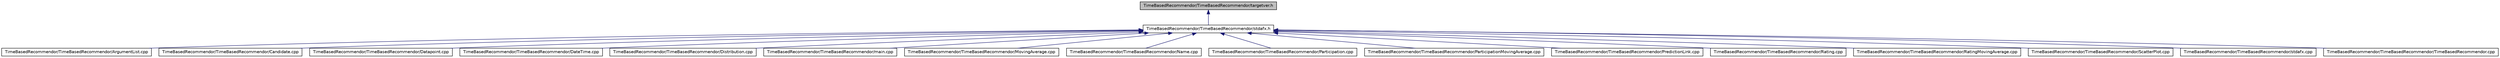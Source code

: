 digraph G
{
  edge [fontname="Helvetica",fontsize="10",labelfontname="Helvetica",labelfontsize="10"];
  node [fontname="Helvetica",fontsize="10",shape=record];
  Node1 [label="TimeBasedRecommendor/TimeBasedRecommendor/targetver.h",height=0.2,width=0.4,color="black", fillcolor="grey75", style="filled" fontcolor="black"];
  Node1 -> Node2 [dir=back,color="midnightblue",fontsize="10",style="solid",fontname="Helvetica"];
  Node2 [label="TimeBasedRecommendor/TimeBasedRecommendor/stdafx.h",height=0.2,width=0.4,color="black", fillcolor="white", style="filled",URL="$stdafx_8h.html"];
  Node2 -> Node3 [dir=back,color="midnightblue",fontsize="10",style="solid",fontname="Helvetica"];
  Node3 [label="TimeBasedRecommendor/TimeBasedRecommendor/ArgumentList.cpp",height=0.2,width=0.4,color="black", fillcolor="white", style="filled",URL="$_argument_list_8cpp.html"];
  Node2 -> Node4 [dir=back,color="midnightblue",fontsize="10",style="solid",fontname="Helvetica"];
  Node4 [label="TimeBasedRecommendor/TimeBasedRecommendor/Candidate.cpp",height=0.2,width=0.4,color="black", fillcolor="white", style="filled",URL="$_candidate_8cpp.html"];
  Node2 -> Node5 [dir=back,color="midnightblue",fontsize="10",style="solid",fontname="Helvetica"];
  Node5 [label="TimeBasedRecommendor/TimeBasedRecommendor/Datapoint.cpp",height=0.2,width=0.4,color="black", fillcolor="white", style="filled",URL="$_datapoint_8cpp.html"];
  Node2 -> Node6 [dir=back,color="midnightblue",fontsize="10",style="solid",fontname="Helvetica"];
  Node6 [label="TimeBasedRecommendor/TimeBasedRecommendor/DateTime.cpp",height=0.2,width=0.4,color="black", fillcolor="white", style="filled",URL="$_date_time_8cpp.html"];
  Node2 -> Node7 [dir=back,color="midnightblue",fontsize="10",style="solid",fontname="Helvetica"];
  Node7 [label="TimeBasedRecommendor/TimeBasedRecommendor/Distribution.cpp",height=0.2,width=0.4,color="black", fillcolor="white", style="filled",URL="$_distribution_8cpp.html"];
  Node2 -> Node8 [dir=back,color="midnightblue",fontsize="10",style="solid",fontname="Helvetica"];
  Node8 [label="TimeBasedRecommendor/TimeBasedRecommendor/main.cpp",height=0.2,width=0.4,color="black", fillcolor="white", style="filled",URL="$main_8cpp.html"];
  Node2 -> Node9 [dir=back,color="midnightblue",fontsize="10",style="solid",fontname="Helvetica"];
  Node9 [label="TimeBasedRecommendor/TimeBasedRecommendor/MovingAverage.cpp",height=0.2,width=0.4,color="black", fillcolor="white", style="filled",URL="$_moving_average_8cpp.html"];
  Node2 -> Node10 [dir=back,color="midnightblue",fontsize="10",style="solid",fontname="Helvetica"];
  Node10 [label="TimeBasedRecommendor/TimeBasedRecommendor/Name.cpp",height=0.2,width=0.4,color="black", fillcolor="white", style="filled",URL="$_name_8cpp.html"];
  Node2 -> Node11 [dir=back,color="midnightblue",fontsize="10",style="solid",fontname="Helvetica"];
  Node11 [label="TimeBasedRecommendor/TimeBasedRecommendor/Participation.cpp",height=0.2,width=0.4,color="black", fillcolor="white", style="filled",URL="$_participation_8cpp.html"];
  Node2 -> Node12 [dir=back,color="midnightblue",fontsize="10",style="solid",fontname="Helvetica"];
  Node12 [label="TimeBasedRecommendor/TimeBasedRecommendor/ParticipationMovingAverage.cpp",height=0.2,width=0.4,color="black", fillcolor="white", style="filled",URL="$_participation_moving_average_8cpp.html"];
  Node2 -> Node13 [dir=back,color="midnightblue",fontsize="10",style="solid",fontname="Helvetica"];
  Node13 [label="TimeBasedRecommendor/TimeBasedRecommendor/PredictionLink.cpp",height=0.2,width=0.4,color="black", fillcolor="white", style="filled",URL="$_prediction_link_8cpp.html"];
  Node2 -> Node14 [dir=back,color="midnightblue",fontsize="10",style="solid",fontname="Helvetica"];
  Node14 [label="TimeBasedRecommendor/TimeBasedRecommendor/Rating.cpp",height=0.2,width=0.4,color="black", fillcolor="white", style="filled",URL="$_rating_8cpp.html"];
  Node2 -> Node15 [dir=back,color="midnightblue",fontsize="10",style="solid",fontname="Helvetica"];
  Node15 [label="TimeBasedRecommendor/TimeBasedRecommendor/RatingMovingAverage.cpp",height=0.2,width=0.4,color="black", fillcolor="white", style="filled",URL="$_rating_moving_average_8cpp.html"];
  Node2 -> Node16 [dir=back,color="midnightblue",fontsize="10",style="solid",fontname="Helvetica"];
  Node16 [label="TimeBasedRecommendor/TimeBasedRecommendor/ScatterPlot.cpp",height=0.2,width=0.4,color="black", fillcolor="white", style="filled",URL="$_scatter_plot_8cpp.html"];
  Node2 -> Node17 [dir=back,color="midnightblue",fontsize="10",style="solid",fontname="Helvetica"];
  Node17 [label="TimeBasedRecommendor/TimeBasedRecommendor/stdafx.cpp",height=0.2,width=0.4,color="black", fillcolor="white", style="filled",URL="$stdafx_8cpp.html"];
  Node2 -> Node18 [dir=back,color="midnightblue",fontsize="10",style="solid",fontname="Helvetica"];
  Node18 [label="TimeBasedRecommendor/TimeBasedRecommendor/TimeBasedRecommendor.cpp",height=0.2,width=0.4,color="black", fillcolor="white", style="filled",URL="$_time_based_recommendor_8cpp.html"];
}

